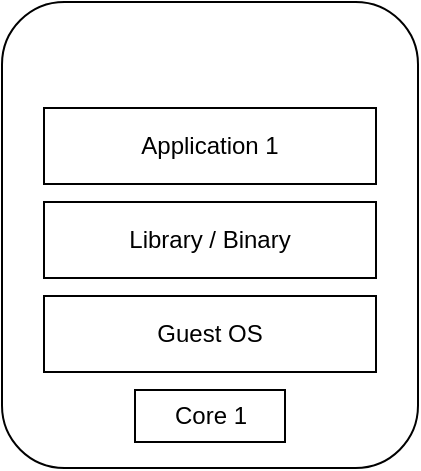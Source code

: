 <mxfile version="21.2.9" type="github">
  <diagram name="페이지-1" id="b9hPvHxMqKQLV7_Slofh">
    <mxGraphModel dx="381" dy="636" grid="0" gridSize="10" guides="1" tooltips="1" connect="1" arrows="1" fold="1" page="1" pageScale="1" pageWidth="100000" pageHeight="20000" math="0" shadow="0">
      <root>
        <mxCell id="0" />
        <mxCell id="1" parent="0" />
        <mxCell id="dhz5E3iuKjRYDUtLJkeY-1" value="" style="rounded=1;whiteSpace=wrap;html=1;" vertex="1" parent="1">
          <mxGeometry x="89" y="160" width="208" height="233" as="geometry" />
        </mxCell>
        <mxCell id="dhz5E3iuKjRYDUtLJkeY-2" value="Application 1" style="rounded=0;whiteSpace=wrap;html=1;" vertex="1" parent="1">
          <mxGeometry x="110" y="213" width="166" height="38" as="geometry" />
        </mxCell>
        <mxCell id="dhz5E3iuKjRYDUtLJkeY-4" value="Library / Binary" style="rounded=0;whiteSpace=wrap;html=1;" vertex="1" parent="1">
          <mxGeometry x="110" y="260" width="166" height="38" as="geometry" />
        </mxCell>
        <mxCell id="dhz5E3iuKjRYDUtLJkeY-5" value="Guest OS" style="rounded=0;whiteSpace=wrap;html=1;" vertex="1" parent="1">
          <mxGeometry x="110" y="307" width="166" height="38" as="geometry" />
        </mxCell>
        <mxCell id="dhz5E3iuKjRYDUtLJkeY-6" value="Core 1" style="rounded=0;whiteSpace=wrap;html=1;" vertex="1" parent="1">
          <mxGeometry x="155.5" y="354" width="75" height="26" as="geometry" />
        </mxCell>
      </root>
    </mxGraphModel>
  </diagram>
</mxfile>
